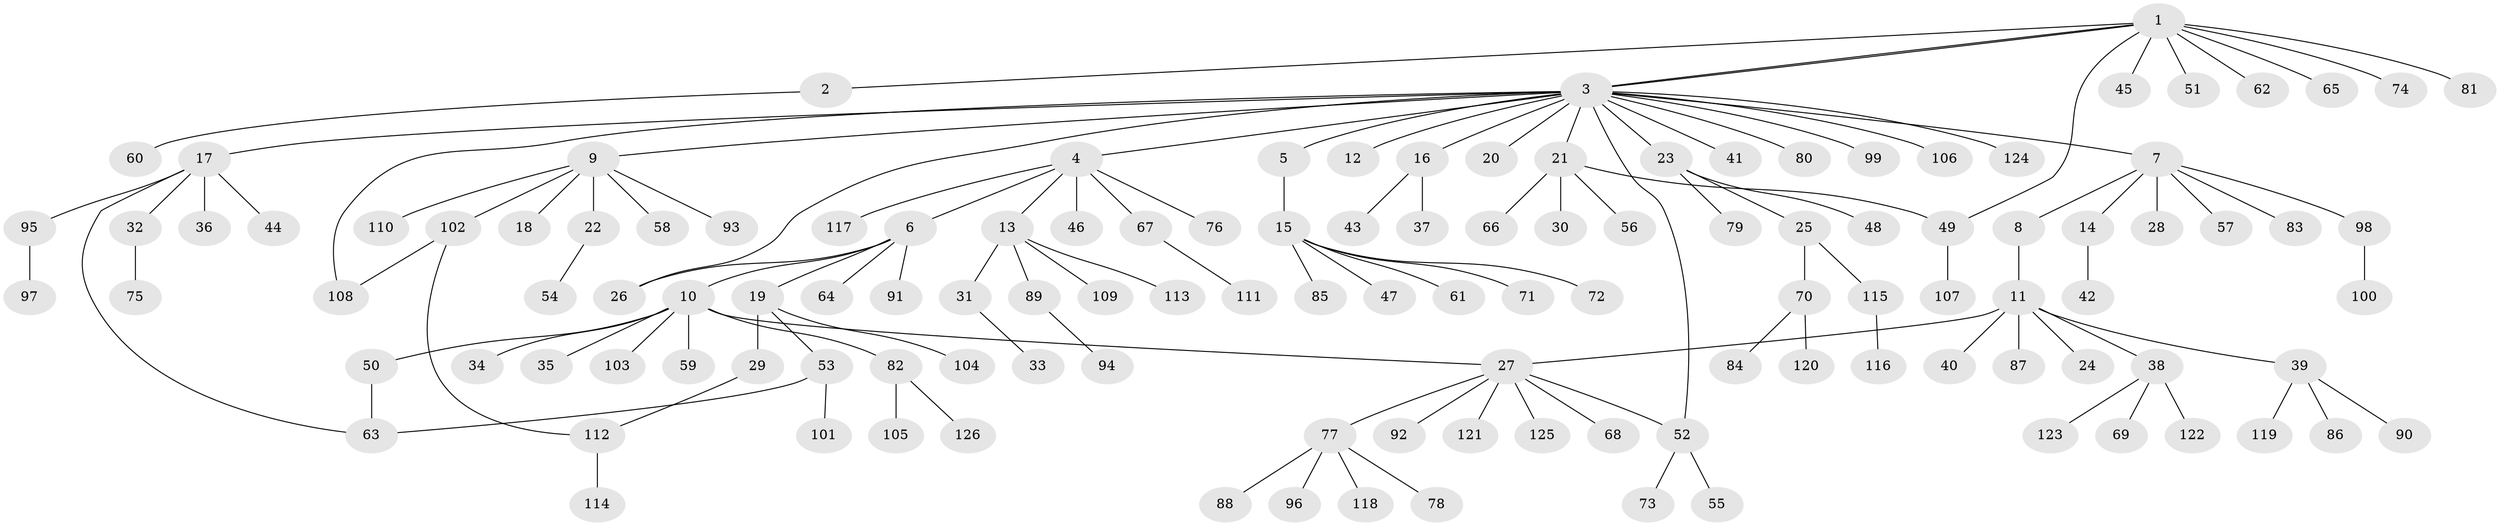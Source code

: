 // Generated by graph-tools (version 1.1) at 2025/26/03/09/25 03:26:06]
// undirected, 126 vertices, 134 edges
graph export_dot {
graph [start="1"]
  node [color=gray90,style=filled];
  1;
  2;
  3;
  4;
  5;
  6;
  7;
  8;
  9;
  10;
  11;
  12;
  13;
  14;
  15;
  16;
  17;
  18;
  19;
  20;
  21;
  22;
  23;
  24;
  25;
  26;
  27;
  28;
  29;
  30;
  31;
  32;
  33;
  34;
  35;
  36;
  37;
  38;
  39;
  40;
  41;
  42;
  43;
  44;
  45;
  46;
  47;
  48;
  49;
  50;
  51;
  52;
  53;
  54;
  55;
  56;
  57;
  58;
  59;
  60;
  61;
  62;
  63;
  64;
  65;
  66;
  67;
  68;
  69;
  70;
  71;
  72;
  73;
  74;
  75;
  76;
  77;
  78;
  79;
  80;
  81;
  82;
  83;
  84;
  85;
  86;
  87;
  88;
  89;
  90;
  91;
  92;
  93;
  94;
  95;
  96;
  97;
  98;
  99;
  100;
  101;
  102;
  103;
  104;
  105;
  106;
  107;
  108;
  109;
  110;
  111;
  112;
  113;
  114;
  115;
  116;
  117;
  118;
  119;
  120;
  121;
  122;
  123;
  124;
  125;
  126;
  1 -- 2;
  1 -- 3;
  1 -- 3;
  1 -- 45;
  1 -- 49;
  1 -- 51;
  1 -- 62;
  1 -- 65;
  1 -- 74;
  1 -- 81;
  2 -- 60;
  3 -- 4;
  3 -- 5;
  3 -- 7;
  3 -- 9;
  3 -- 12;
  3 -- 16;
  3 -- 17;
  3 -- 20;
  3 -- 21;
  3 -- 23;
  3 -- 26;
  3 -- 41;
  3 -- 52;
  3 -- 80;
  3 -- 99;
  3 -- 106;
  3 -- 108;
  3 -- 124;
  4 -- 6;
  4 -- 13;
  4 -- 46;
  4 -- 67;
  4 -- 76;
  4 -- 117;
  5 -- 15;
  6 -- 10;
  6 -- 19;
  6 -- 26;
  6 -- 64;
  6 -- 91;
  7 -- 8;
  7 -- 14;
  7 -- 28;
  7 -- 57;
  7 -- 83;
  7 -- 98;
  8 -- 11;
  9 -- 18;
  9 -- 22;
  9 -- 58;
  9 -- 93;
  9 -- 102;
  9 -- 110;
  10 -- 27;
  10 -- 34;
  10 -- 35;
  10 -- 50;
  10 -- 59;
  10 -- 82;
  10 -- 103;
  11 -- 24;
  11 -- 27;
  11 -- 38;
  11 -- 39;
  11 -- 40;
  11 -- 87;
  13 -- 31;
  13 -- 89;
  13 -- 109;
  13 -- 113;
  14 -- 42;
  15 -- 47;
  15 -- 61;
  15 -- 71;
  15 -- 72;
  15 -- 85;
  16 -- 37;
  16 -- 43;
  17 -- 32;
  17 -- 36;
  17 -- 44;
  17 -- 63;
  17 -- 95;
  19 -- 29;
  19 -- 53;
  19 -- 104;
  21 -- 30;
  21 -- 49;
  21 -- 56;
  21 -- 66;
  22 -- 54;
  23 -- 25;
  23 -- 48;
  23 -- 79;
  25 -- 70;
  25 -- 115;
  27 -- 52;
  27 -- 68;
  27 -- 77;
  27 -- 92;
  27 -- 121;
  27 -- 125;
  29 -- 112;
  31 -- 33;
  32 -- 75;
  38 -- 69;
  38 -- 122;
  38 -- 123;
  39 -- 86;
  39 -- 90;
  39 -- 119;
  49 -- 107;
  50 -- 63;
  52 -- 55;
  52 -- 73;
  53 -- 63;
  53 -- 101;
  67 -- 111;
  70 -- 84;
  70 -- 120;
  77 -- 78;
  77 -- 88;
  77 -- 96;
  77 -- 118;
  82 -- 105;
  82 -- 126;
  89 -- 94;
  95 -- 97;
  98 -- 100;
  102 -- 108;
  102 -- 112;
  112 -- 114;
  115 -- 116;
}
